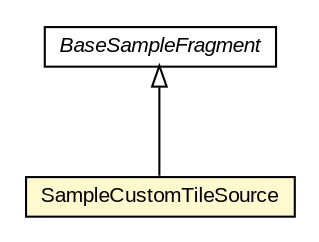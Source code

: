 #!/usr/local/bin/dot
#
# Class diagram 
# Generated by UMLGraph version R5_6-24-gf6e263 (http://www.umlgraph.org/)
#

digraph G {
	edge [fontname="arial",fontsize=10,labelfontname="arial",labelfontsize=10];
	node [fontname="arial",fontsize=10,shape=plaintext];
	nodesep=0.25;
	ranksep=0.5;
	// org.osmdroid.samplefragments.BaseSampleFragment
	c5934 [label=<<table title="org.osmdroid.samplefragments.BaseSampleFragment" border="0" cellborder="1" cellspacing="0" cellpadding="2" port="p" href="../BaseSampleFragment.html">
		<tr><td><table border="0" cellspacing="0" cellpadding="1">
<tr><td align="center" balign="center"><font face="arial italic"> BaseSampleFragment </font></td></tr>
		</table></td></tr>
		</table>>, URL="../BaseSampleFragment.html", fontname="arial", fontcolor="black", fontsize=10.0];
	// org.osmdroid.samplefragments.tilesources.SampleCustomTileSource
	c5978 [label=<<table title="org.osmdroid.samplefragments.tilesources.SampleCustomTileSource" border="0" cellborder="1" cellspacing="0" cellpadding="2" port="p" bgcolor="lemonChiffon" href="./SampleCustomTileSource.html">
		<tr><td><table border="0" cellspacing="0" cellpadding="1">
<tr><td align="center" balign="center"> SampleCustomTileSource </td></tr>
		</table></td></tr>
		</table>>, URL="./SampleCustomTileSource.html", fontname="arial", fontcolor="black", fontsize=10.0];
	//org.osmdroid.samplefragments.tilesources.SampleCustomTileSource extends org.osmdroid.samplefragments.BaseSampleFragment
	c5934:p -> c5978:p [dir=back,arrowtail=empty];
}

